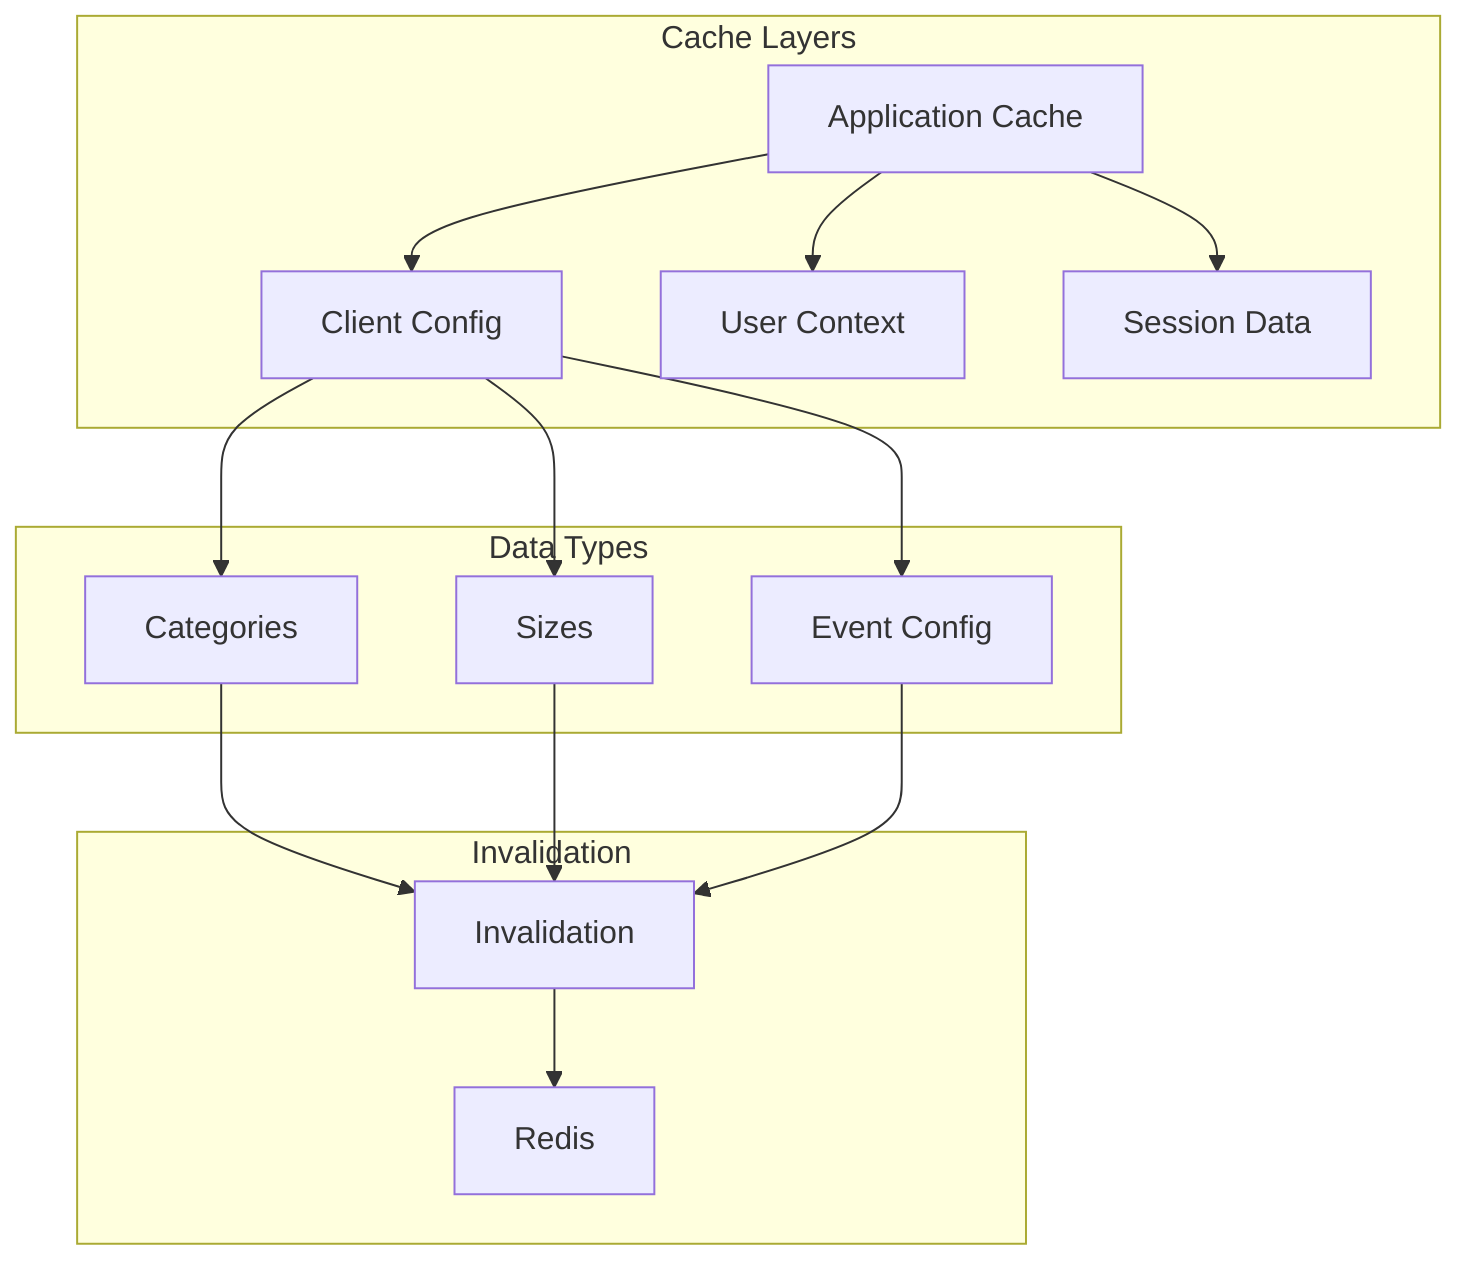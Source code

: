 graph TD
    subgraph "Cache Layers"
        A[Application Cache] --> C[Client Config]
        A --> U[User Context]
        A --> S[Session Data]
    end
    
    subgraph "Data Types"
        C --> CC[Categories]
        C --> SC[Sizes]
        C --> EC[Event Config]
    end
    
    subgraph "Invalidation"
        CC & SC & EC --> I[Invalidation]
        I --> R[Redis]
    end